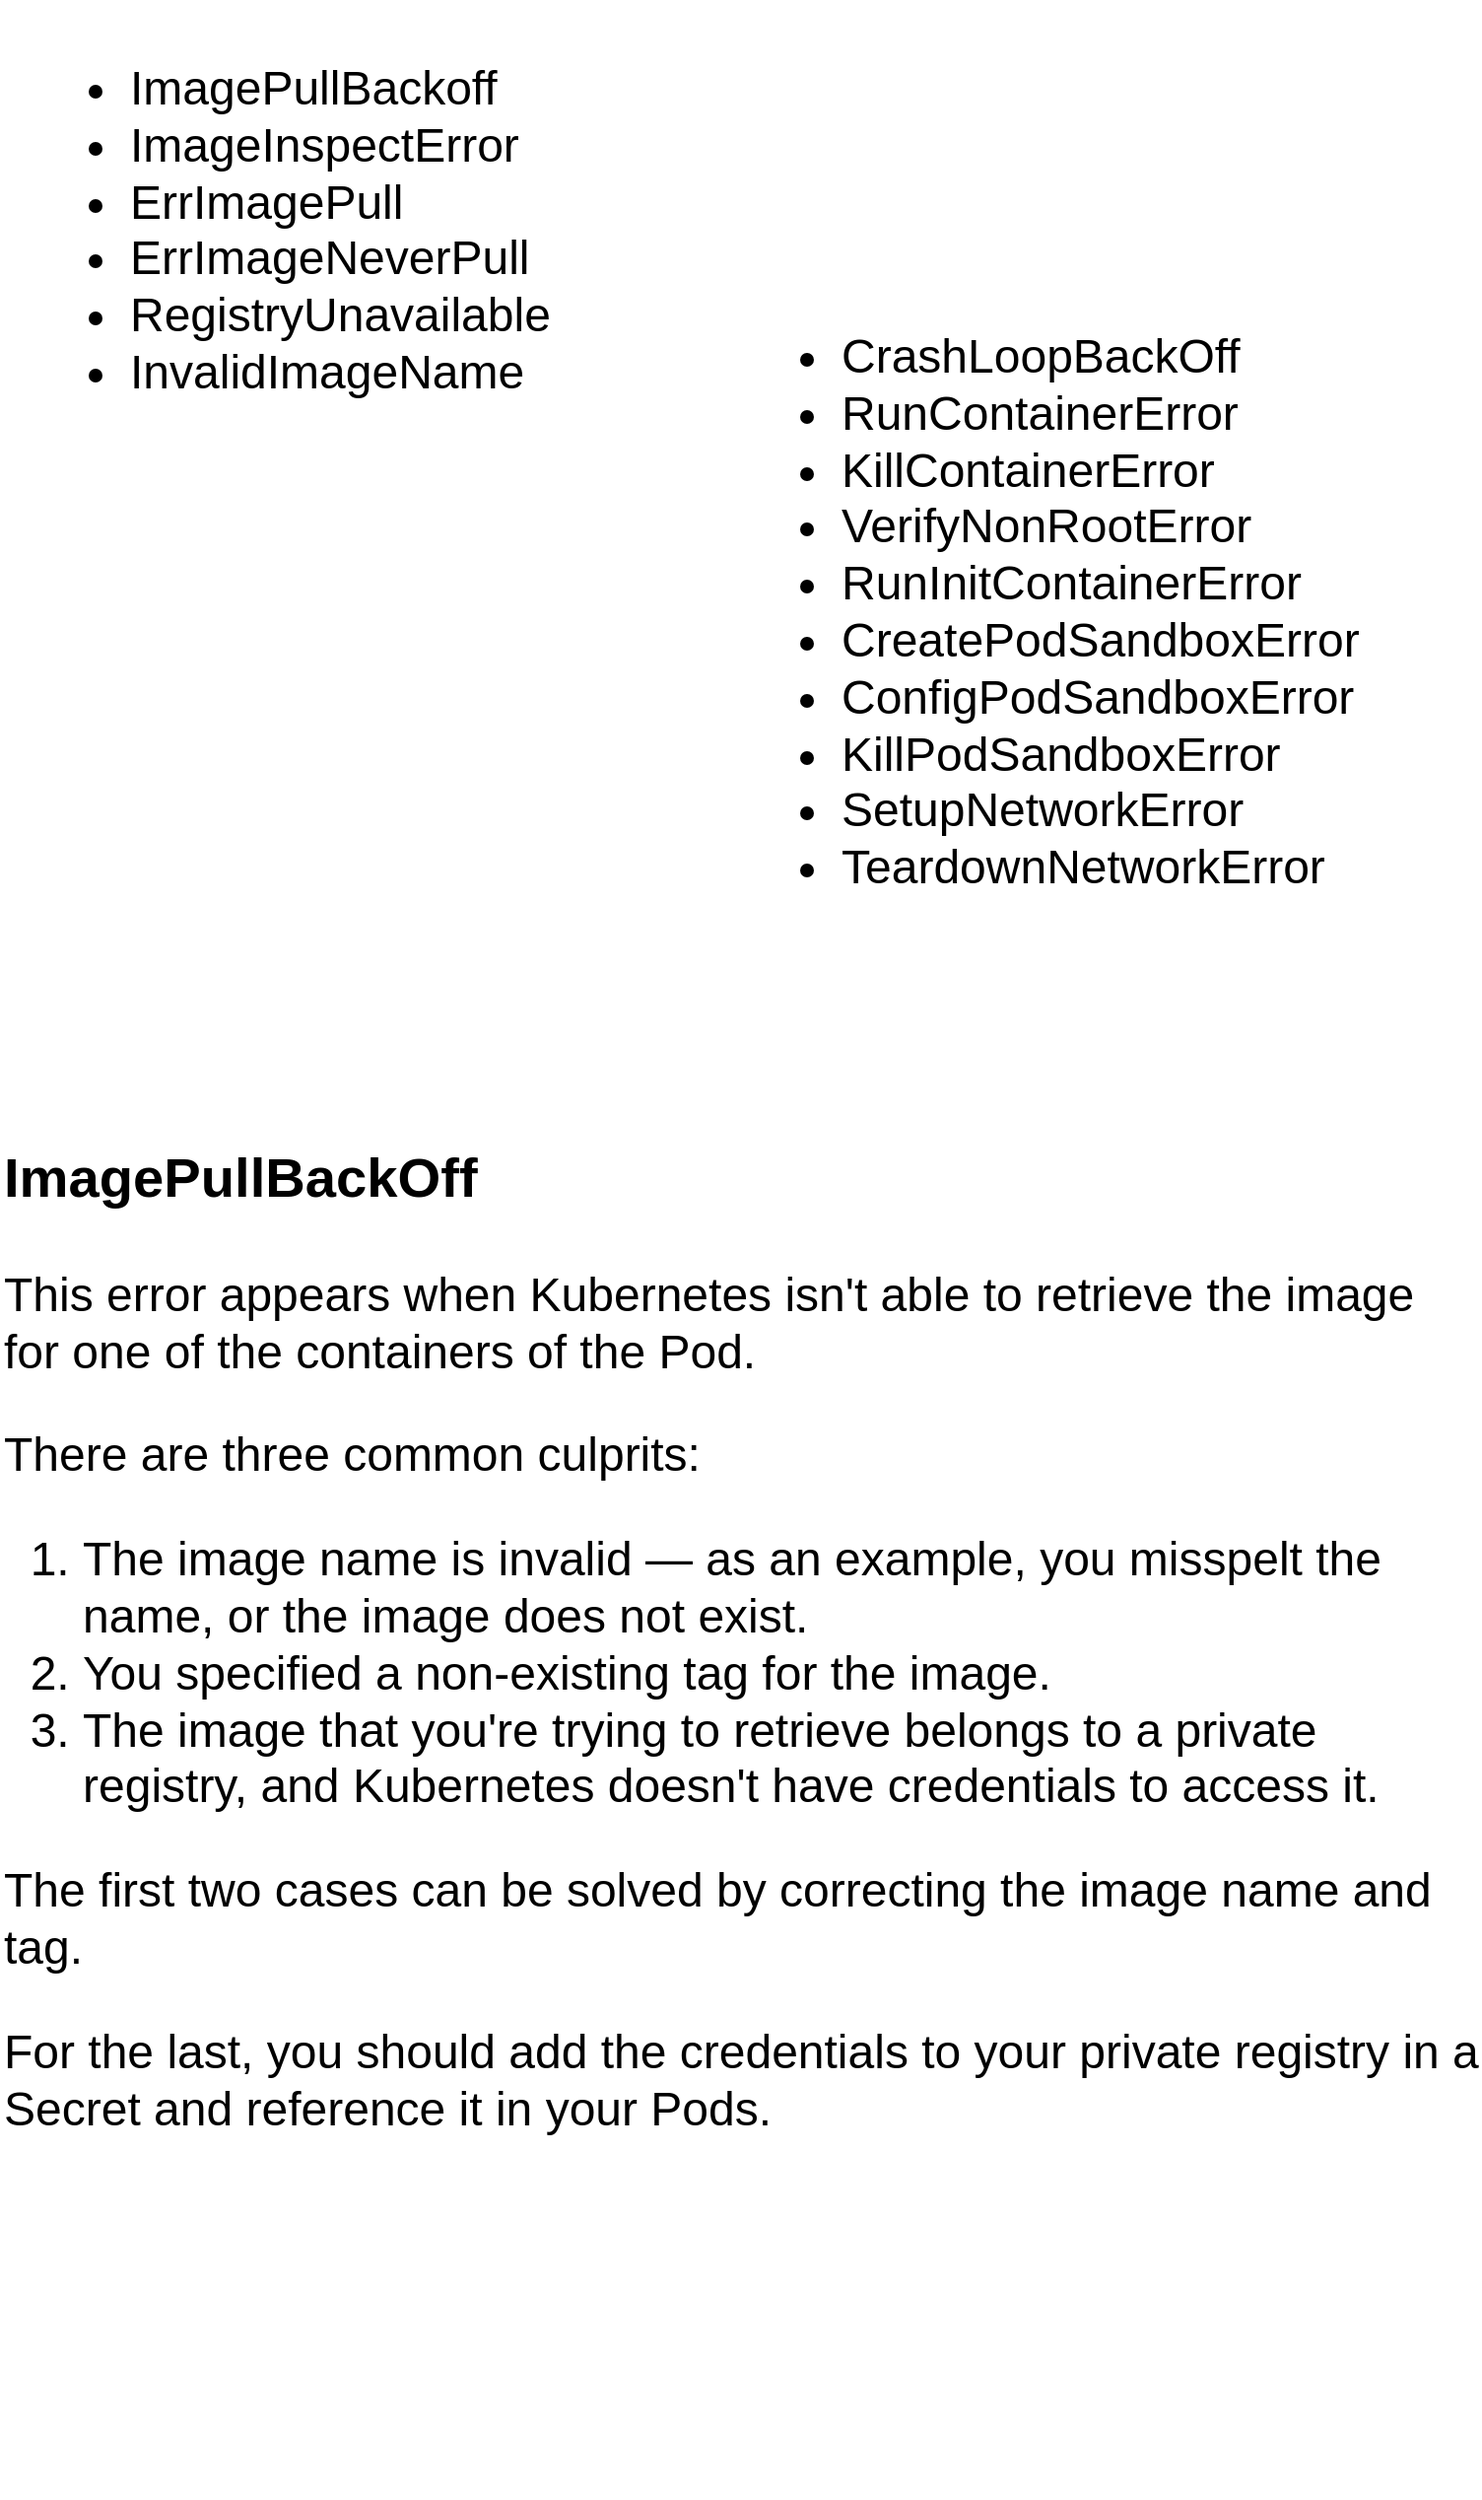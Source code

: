 <mxfile version="20.5.3" type="github">
  <diagram id="LRVJ_gA-ECyoLNhpazRZ" name="Page-1">
    <mxGraphModel dx="1165" dy="518" grid="0" gridSize="10" guides="1" tooltips="1" connect="1" arrows="1" fold="1" page="1" pageScale="1" pageWidth="850" pageHeight="1100" math="0" shadow="0">
      <root>
        <mxCell id="0" />
        <mxCell id="1" parent="0" />
        <mxCell id="CMAZQQ37q_4PknUMhfWO-9" value="&lt;ul&gt;&lt;li class=&quot;lh-copy f4 mv1 measure-wide&quot;&gt;ImagePullBackoff&lt;/li&gt;&lt;li class=&quot;lh-copy f4 mv1 measure-wide&quot;&gt;ImageInspectError&lt;/li&gt;&lt;li class=&quot;lh-copy f4 mv1 measure-wide&quot;&gt;ErrImagePull&lt;/li&gt;&lt;li class=&quot;lh-copy f4 mv1 measure-wide&quot;&gt;ErrImageNeverPull&lt;/li&gt;&lt;li class=&quot;lh-copy f4 mv1 measure-wide&quot;&gt;RegistryUnavailable&lt;/li&gt;&lt;li class=&quot;lh-copy f4 mv1 measure-wide&quot;&gt;InvalidImageName&lt;/li&gt;&lt;/ul&gt;" style="text;whiteSpace=wrap;html=1;fontSize=24;" parent="1" vertex="1">
          <mxGeometry x="74" y="81" width="281" height="261" as="geometry" />
        </mxCell>
        <mxCell id="CMAZQQ37q_4PknUMhfWO-10" value="&lt;ul&gt;&lt;li class=&quot;lh-copy f4 mv1 measure-wide&quot;&gt;CrashLoopBackOff&lt;/li&gt;&lt;li class=&quot;lh-copy f4 mv1 measure-wide&quot;&gt;RunContainerError&lt;/li&gt;&lt;li class=&quot;lh-copy f4 mv1 measure-wide&quot;&gt;KillContainerError&lt;/li&gt;&lt;li class=&quot;lh-copy f4 mv1 measure-wide&quot;&gt;VerifyNonRootError&lt;/li&gt;&lt;li class=&quot;lh-copy f4 mv1 measure-wide&quot;&gt;RunInitContainerError&lt;/li&gt;&lt;li class=&quot;lh-copy f4 mv1 measure-wide&quot;&gt;CreatePodSandboxError&lt;/li&gt;&lt;li class=&quot;lh-copy f4 mv1 measure-wide&quot;&gt;ConfigPodSandboxError&lt;/li&gt;&lt;li class=&quot;lh-copy f4 mv1 measure-wide&quot;&gt;KillPodSandboxError&lt;/li&gt;&lt;li class=&quot;lh-copy f4 mv1 measure-wide&quot;&gt;SetupNetworkError&lt;/li&gt;&lt;li class=&quot;lh-copy f4 mv1 measure-wide&quot;&gt;TeardownNetworkError&lt;/li&gt;&lt;/ul&gt;" style="text;whiteSpace=wrap;html=1;fontSize=24;" parent="1" vertex="1">
          <mxGeometry x="435" y="217" width="331" height="388" as="geometry" />
        </mxCell>
        <mxCell id="fPSSwuTNx_uVup1d7s4r-1" value="&lt;h3 id=&quot;imagepullbackoff&quot; class=&quot;f3 pt3&quot;&gt;ImagePullBackOff&lt;/h3&gt;&lt;p class=&quot;lh-copy measure-wide f4&quot;&gt;This error appears when Kubernetes isn&#39;t able to retrieve the image for one of the containers of the Pod.&lt;/p&gt;&lt;p class=&quot;lh-copy measure-wide f4&quot;&gt;There are three common culprits:&lt;/p&gt;&lt;ol&gt;&lt;li class=&quot;lh-copy f4 mv1 measure-wide&quot;&gt;The image name is invalid — as an example, you misspelt the name, or the image does not exist.&lt;/li&gt;&lt;li class=&quot;lh-copy f4 mv1 measure-wide&quot;&gt;You specified a non-existing tag for the image.&lt;/li&gt;&lt;li class=&quot;lh-copy f4 mv1 measure-wide&quot;&gt;The image that you&#39;re trying to retrieve belongs to a private registry, and Kubernetes doesn&#39;t have credentials to access it.&lt;/li&gt;&lt;/ol&gt;&lt;p class=&quot;lh-copy measure-wide f4&quot;&gt;The first two cases can be solved by correcting the image name and tag.&lt;/p&gt;&lt;p class=&quot;lh-copy measure-wide f4&quot;&gt;For the last, you should add the credentials to your private registry in a Secret and reference it in your Pods.&lt;/p&gt;" style="text;whiteSpace=wrap;html=1;fontSize=24;" vertex="1" parent="1">
          <mxGeometry x="50" y="627" width="751" height="721" as="geometry" />
        </mxCell>
      </root>
    </mxGraphModel>
  </diagram>
</mxfile>
